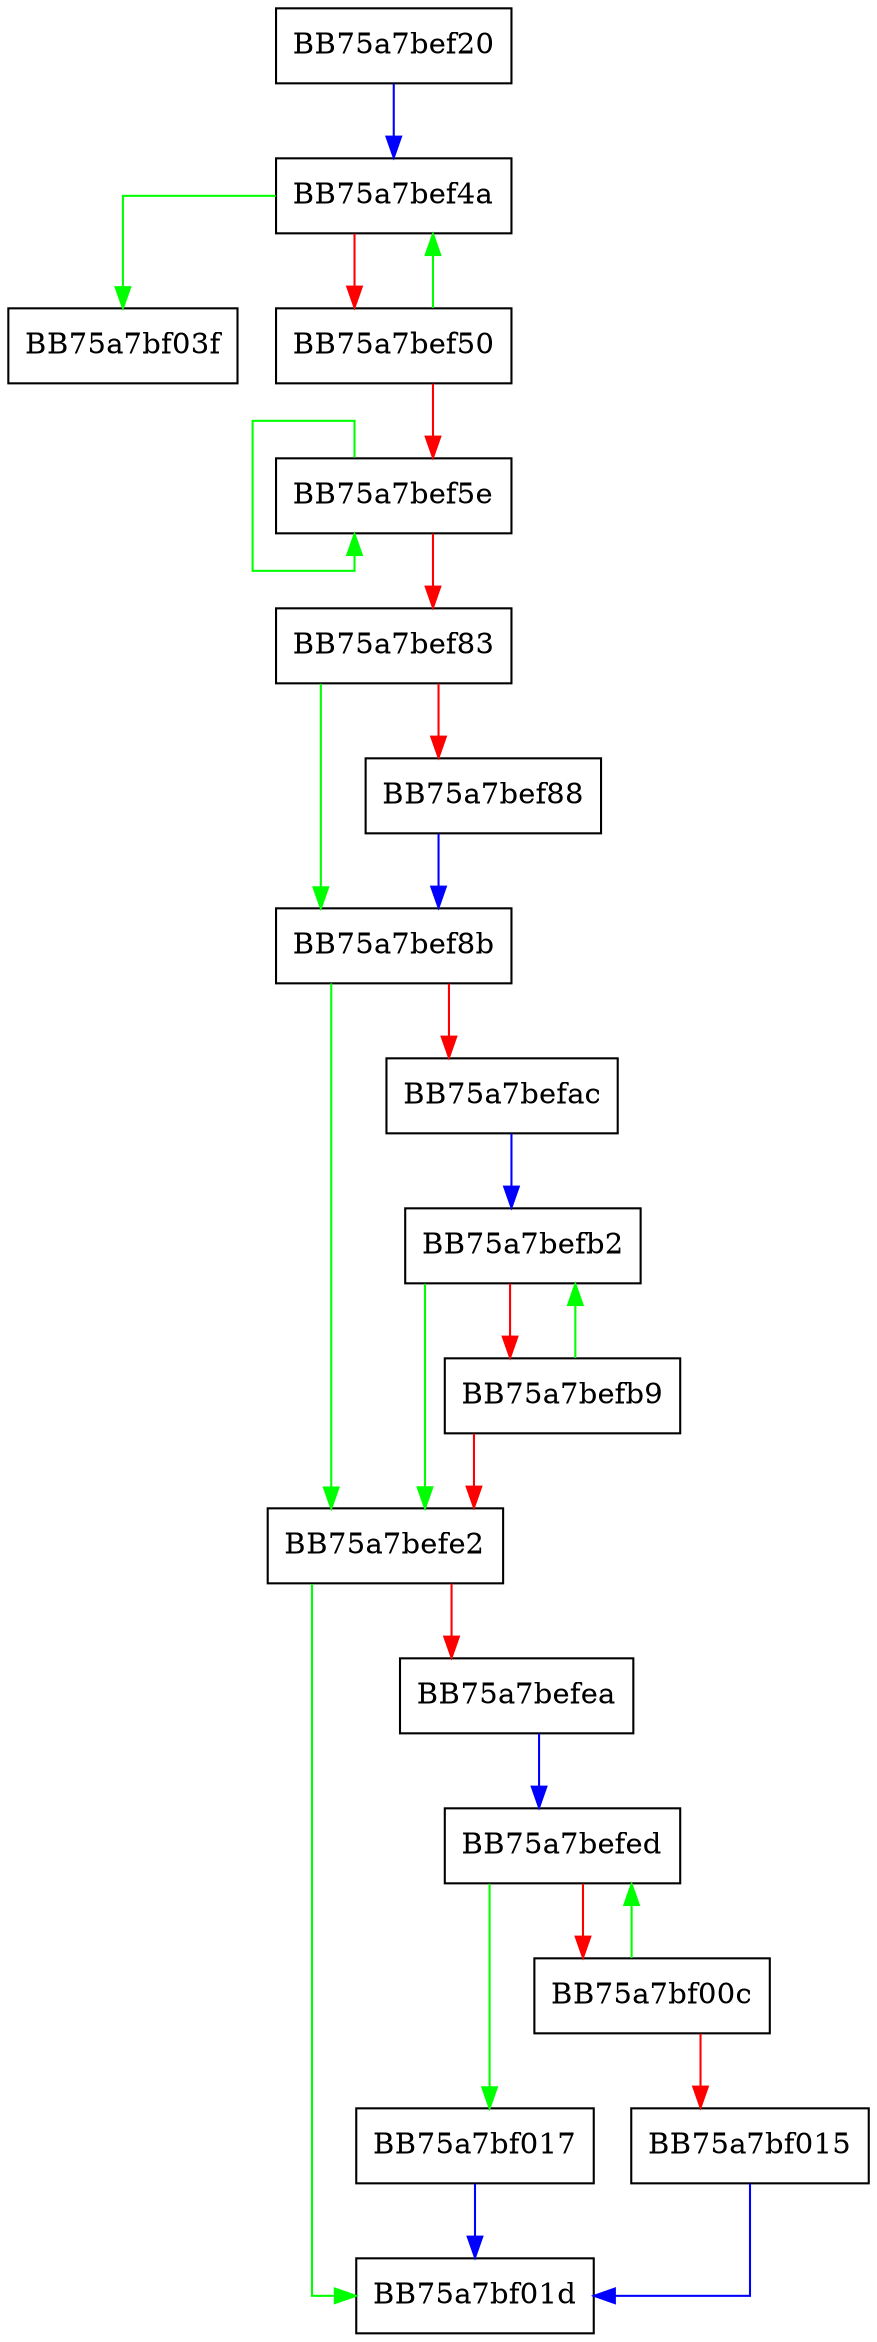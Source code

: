 digraph __acrt_strtok_s_novalidation {
  node [shape="box"];
  graph [splines=ortho];
  BB75a7bef20 -> BB75a7bef4a [color="blue"];
  BB75a7bef4a -> BB75a7bf03f [color="green"];
  BB75a7bef4a -> BB75a7bef50 [color="red"];
  BB75a7bef50 -> BB75a7bef4a [color="green"];
  BB75a7bef50 -> BB75a7bef5e [color="red"];
  BB75a7bef5e -> BB75a7bef5e [color="green"];
  BB75a7bef5e -> BB75a7bef83 [color="red"];
  BB75a7bef83 -> BB75a7bef8b [color="green"];
  BB75a7bef83 -> BB75a7bef88 [color="red"];
  BB75a7bef88 -> BB75a7bef8b [color="blue"];
  BB75a7bef8b -> BB75a7befe2 [color="green"];
  BB75a7bef8b -> BB75a7befac [color="red"];
  BB75a7befac -> BB75a7befb2 [color="blue"];
  BB75a7befb2 -> BB75a7befe2 [color="green"];
  BB75a7befb2 -> BB75a7befb9 [color="red"];
  BB75a7befb9 -> BB75a7befb2 [color="green"];
  BB75a7befb9 -> BB75a7befe2 [color="red"];
  BB75a7befe2 -> BB75a7bf01d [color="green"];
  BB75a7befe2 -> BB75a7befea [color="red"];
  BB75a7befea -> BB75a7befed [color="blue"];
  BB75a7befed -> BB75a7bf017 [color="green"];
  BB75a7befed -> BB75a7bf00c [color="red"];
  BB75a7bf00c -> BB75a7befed [color="green"];
  BB75a7bf00c -> BB75a7bf015 [color="red"];
  BB75a7bf015 -> BB75a7bf01d [color="blue"];
  BB75a7bf017 -> BB75a7bf01d [color="blue"];
}